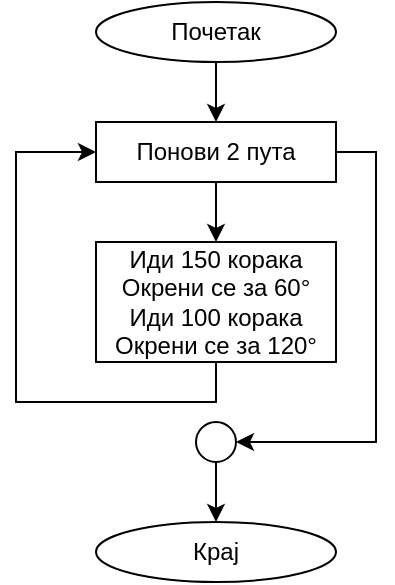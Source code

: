 <mxfile version="14.5.6" type="github"><diagram id="4r6rbgrHIdLEk2nkMCa2" name="Page-1"><mxGraphModel dx="1038" dy="491" grid="1" gridSize="10" guides="1" tooltips="1" connect="1" arrows="1" fold="1" page="1" pageScale="1" pageWidth="827" pageHeight="1169" math="0" shadow="0"><root><mxCell id="0"/><mxCell id="1" parent="0"/><mxCell id="6EivLST0fYgpYYAp2-vA-10" style="edgeStyle=orthogonalEdgeStyle;rounded=0;orthogonalLoop=1;jettySize=auto;html=1;exitX=0.5;exitY=1;exitDx=0;exitDy=0;entryX=0.5;entryY=1;entryDx=0;entryDy=0;" parent="1" source="6EivLST0fYgpYYAp2-vA-1" edge="1"><mxGeometry relative="1" as="geometry"><mxPoint x="300" y="120" as="targetPoint"/></mxGeometry></mxCell><mxCell id="6EivLST0fYgpYYAp2-vA-1" value="Почетак" style="ellipse;whiteSpace=wrap;html=1;" parent="1" vertex="1"><mxGeometry x="240" y="60" width="120" height="30" as="geometry"/></mxCell><mxCell id="6EivLST0fYgpYYAp2-vA-6" value="Крај" style="ellipse;whiteSpace=wrap;html=1;" parent="1" vertex="1"><mxGeometry x="240" y="320" width="120" height="30" as="geometry"/></mxCell><mxCell id="6EivLST0fYgpYYAp2-vA-17" style="edgeStyle=orthogonalEdgeStyle;rounded=0;orthogonalLoop=1;jettySize=auto;html=1;exitX=0.5;exitY=1;exitDx=0;exitDy=0;entryX=0.5;entryY=0;entryDx=0;entryDy=0;" parent="1" source="6EivLST0fYgpYYAp2-vA-8" target="6EivLST0fYgpYYAp2-vA-6" edge="1"><mxGeometry relative="1" as="geometry"/></mxCell><mxCell id="6EivLST0fYgpYYAp2-vA-8" value="" style="ellipse;whiteSpace=wrap;html=1;aspect=fixed;" parent="1" vertex="1"><mxGeometry x="290" y="270" width="20" height="20" as="geometry"/></mxCell><mxCell id="11X7SXzgaQeFyWruu7Xs-5" style="edgeStyle=orthogonalEdgeStyle;rounded=0;orthogonalLoop=1;jettySize=auto;html=1;exitX=0.5;exitY=1;exitDx=0;exitDy=0;entryX=0.5;entryY=0;entryDx=0;entryDy=0;" parent="1" source="11X7SXzgaQeFyWruu7Xs-3" target="11X7SXzgaQeFyWruu7Xs-4" edge="1"><mxGeometry relative="1" as="geometry"/></mxCell><mxCell id="11X7SXzgaQeFyWruu7Xs-7" style="edgeStyle=orthogonalEdgeStyle;rounded=0;orthogonalLoop=1;jettySize=auto;html=1;exitX=1;exitY=0.5;exitDx=0;exitDy=0;entryX=1;entryY=0.5;entryDx=0;entryDy=0;" parent="1" source="11X7SXzgaQeFyWruu7Xs-3" target="6EivLST0fYgpYYAp2-vA-8" edge="1"><mxGeometry relative="1" as="geometry"/></mxCell><mxCell id="11X7SXzgaQeFyWruu7Xs-3" value="Понови 2 пута" style="rounded=0;whiteSpace=wrap;html=1;" parent="1" vertex="1"><mxGeometry x="240" y="120" width="120" height="30" as="geometry"/></mxCell><mxCell id="11X7SXzgaQeFyWruu7Xs-4" value="Иди 150 корака&lt;br&gt;Окрени се за 60°&lt;br&gt;Иди 100 корака&lt;br&gt;Окрени се за 120°" style="rounded=0;whiteSpace=wrap;html=1;" parent="1" vertex="1"><mxGeometry x="240" y="180" width="120" height="60" as="geometry"/></mxCell><mxCell id="11X7SXzgaQeFyWruu7Xs-6" style="edgeStyle=orthogonalEdgeStyle;rounded=0;orthogonalLoop=1;jettySize=auto;html=1;exitX=0.5;exitY=1;exitDx=0;exitDy=0;entryX=0;entryY=0.5;entryDx=0;entryDy=0;" parent="1" source="11X7SXzgaQeFyWruu7Xs-4" target="11X7SXzgaQeFyWruu7Xs-3" edge="1"><mxGeometry relative="1" as="geometry"><mxPoint x="300" y="160" as="targetPoint"/><Array as="points"><mxPoint x="300" y="260"/><mxPoint x="200" y="260"/><mxPoint x="200" y="135"/></Array></mxGeometry></mxCell></root></mxGraphModel></diagram></mxfile>